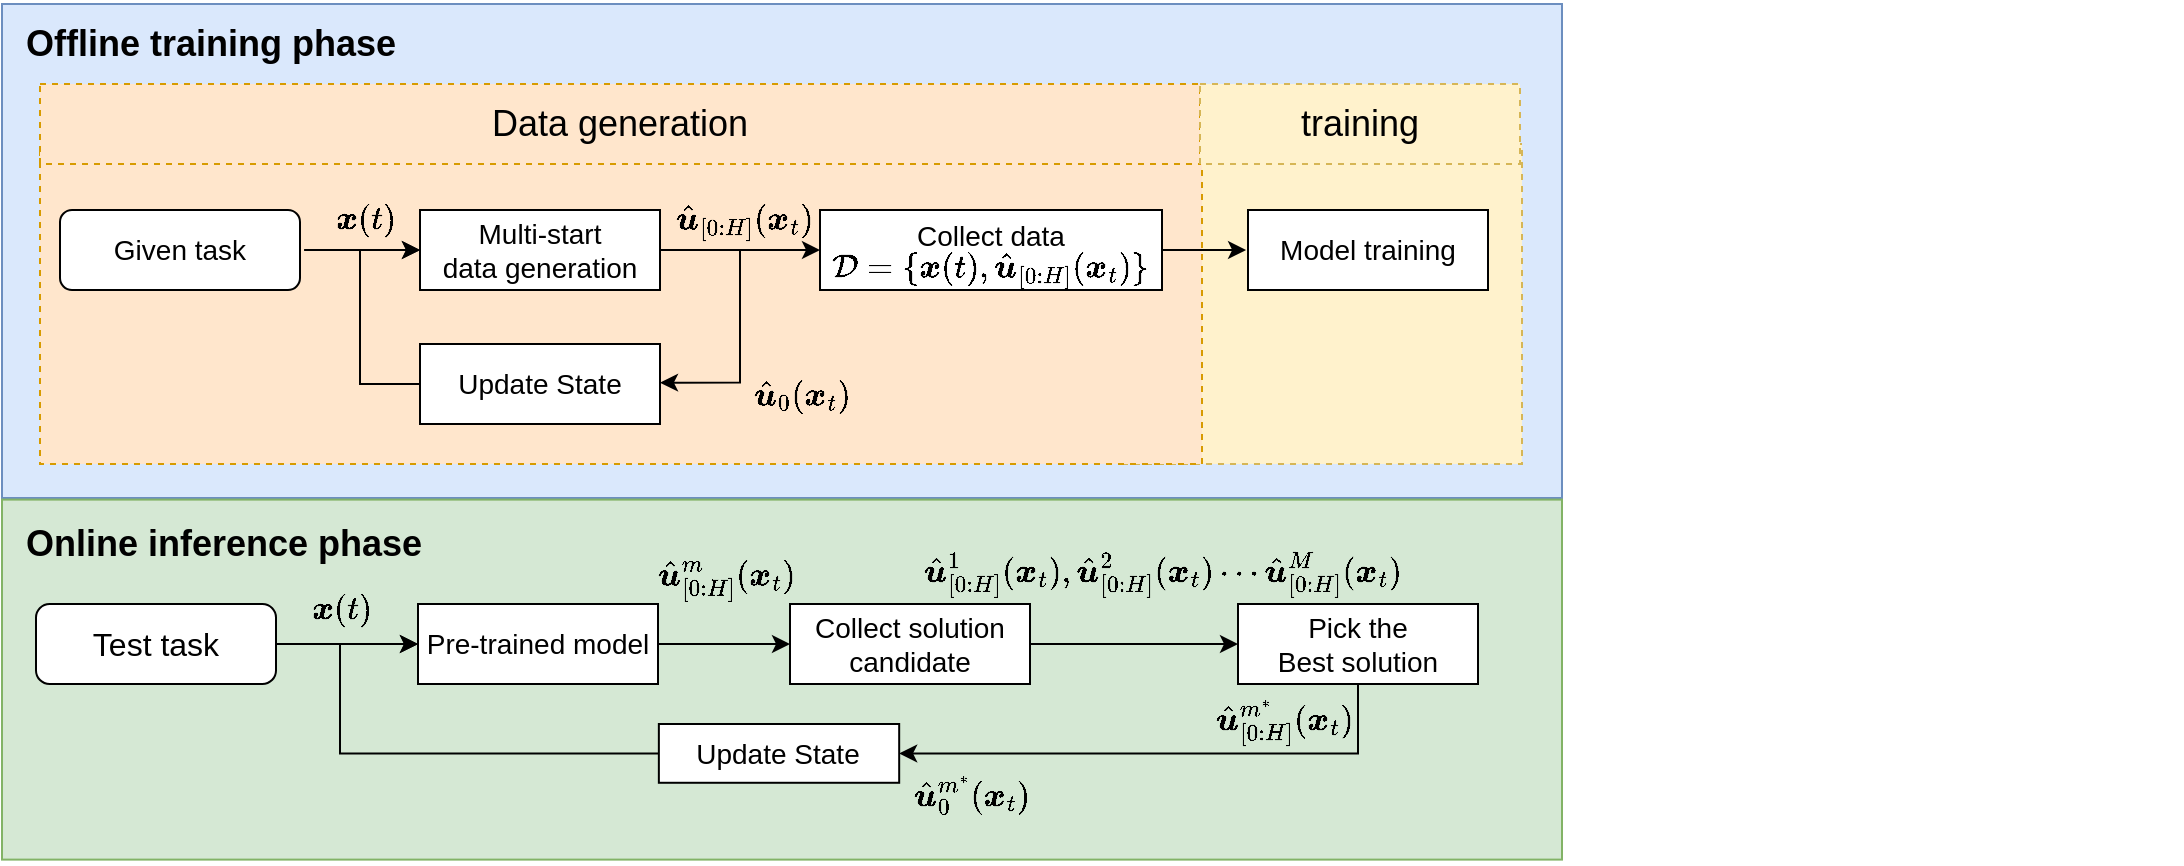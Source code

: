<mxfile version="24.9.1">
  <diagram name="Page-1" id="e3gkD7dYZ0ZkzzBCNV1E">
    <mxGraphModel dx="3115" dy="924" grid="1" gridSize="10" guides="1" tooltips="1" connect="1" arrows="1" fold="1" page="1" pageScale="1" pageWidth="827" pageHeight="1169" math="1" shadow="0">
      <root>
        <mxCell id="0" />
        <mxCell id="1" parent="0" />
        <mxCell id="9mTSWFHz8PvkYDLNYMSd-6" value="&lt;h2&gt;&lt;br&gt;&lt;/h2&gt;" style="rounded=0;whiteSpace=wrap;html=1;labelBackgroundColor=none;fillColor=#dae8fc;strokeColor=#6c8ebf;align=left;" parent="1" vertex="1">
          <mxGeometry x="-1410" y="150" width="780" height="247" as="geometry" />
        </mxCell>
        <mxCell id="9mTSWFHz8PvkYDLNYMSd-1" value="" style="group" parent="1" vertex="1" connectable="0">
          <mxGeometry x="-1410" y="400" width="1090" height="180" as="geometry" />
        </mxCell>
        <mxCell id="9mTSWFHz8PvkYDLNYMSd-2" value="&lt;h2&gt;&lt;br&gt;&lt;/h2&gt;" style="rounded=0;whiteSpace=wrap;html=1;labelBackgroundColor=none;fillColor=#d5e8d4;strokeColor=#82b366;align=left;" parent="9mTSWFHz8PvkYDLNYMSd-1" vertex="1">
          <mxGeometry y="-2.2" width="780" height="180" as="geometry" />
        </mxCell>
        <mxCell id="9mTSWFHz8PvkYDLNYMSd-3" value="Online inference phase" style="text;align=left;verticalAlign=middle;resizable=0;points=[];autosize=1;strokeColor=none;fillColor=none;labelBackgroundColor=none;labelBorderColor=none;fontColor=default;fontStyle=1;fontSize=18;" parent="9mTSWFHz8PvkYDLNYMSd-1" vertex="1">
          <mxGeometry x="10.003" y="-2.2" width="210" height="40" as="geometry" />
        </mxCell>
        <mxCell id="9mTSWFHz8PvkYDLNYMSd-4" value="&lt;font style=&quot;font-size: 14px;&quot;&gt;Update State&lt;/font&gt;" style="rounded=0;whiteSpace=wrap;html=1;labelBackgroundColor=none;glass=0;shadow=0;" parent="9mTSWFHz8PvkYDLNYMSd-1" vertex="1">
          <mxGeometry x="328.432" y="110.0" width="120.158" height="29.388" as="geometry" />
        </mxCell>
        <mxCell id="3uNPWDbjrMs0_n17cbbF-1" value="&lt;div style=&quot;&quot;&gt;&lt;font style=&quot;font-size: 14px;&quot;&gt;$$\boldsymbol&amp;nbsp;{x}(t)$$&lt;/font&gt;&lt;/div&gt;" style="text;html=1;align=center;verticalAlign=middle;resizable=0;points=[];autosize=1;strokeColor=none;fillColor=none;" parent="9mTSWFHz8PvkYDLNYMSd-1" vertex="1">
          <mxGeometry x="90" y="37.8" width="160" height="30" as="geometry" />
        </mxCell>
        <mxCell id="x7uKTYSFfNFCZc-IWXEO-1" value="&lt;div style=&quot;&quot;&gt;&lt;font style=&quot;font-size: 14px;&quot;&gt;$$\hat{\boldsymbol{u}}^m_{[0:H]}(\boldsymbol{x}_t)$$&lt;/font&gt;&lt;/div&gt;" style="text;html=1;align=center;verticalAlign=middle;resizable=0;points=[];autosize=1;strokeColor=none;fillColor=none;" vertex="1" parent="9mTSWFHz8PvkYDLNYMSd-1">
          <mxGeometry x="182" y="21.8" width="360" height="30" as="geometry" />
        </mxCell>
        <mxCell id="x7uKTYSFfNFCZc-IWXEO-2" value="&lt;div style=&quot;&quot;&gt;&lt;font style=&quot;font-size: 14px;&quot;&gt;$$\hat{\boldsymbol{u}}^1_{[0:H]}(\boldsymbol{x}_t),&amp;nbsp;\hat{\boldsymbol{u}}^2_{[0:H]}(\boldsymbol{x}_t)&amp;nbsp;\cdots&amp;nbsp;\hat{\boldsymbol{u}}^M_{[0:H]}(\boldsymbol{x}_t)$$&lt;/font&gt;&lt;/div&gt;" style="text;html=1;align=center;verticalAlign=middle;resizable=0;points=[];autosize=1;strokeColor=none;fillColor=none;" vertex="1" parent="9mTSWFHz8PvkYDLNYMSd-1">
          <mxGeometry x="80" y="20" width="1000" height="30" as="geometry" />
        </mxCell>
        <mxCell id="x7uKTYSFfNFCZc-IWXEO-3" value="&lt;div style=&quot;&quot;&gt;&lt;font style=&quot;font-size: 14px;&quot;&gt;$$\hat{\boldsymbol{u}}^{m^*}_{[0:H]}(\boldsymbol{x}_t)$$&lt;/font&gt;&lt;/div&gt;" style="text;html=1;align=center;verticalAlign=middle;resizable=0;points=[];autosize=1;strokeColor=none;fillColor=none;" vertex="1" parent="9mTSWFHz8PvkYDLNYMSd-1">
          <mxGeometry x="451" y="94" width="380" height="30" as="geometry" />
        </mxCell>
        <mxCell id="x7uKTYSFfNFCZc-IWXEO-5" value="&lt;div style=&quot;&quot;&gt;&lt;font style=&quot;font-size: 14px;&quot;&gt;$$\hat{\boldsymbol{u}}^{m^*}_{0}(\boldsymbol{x}_t)$$&lt;/font&gt;&lt;/div&gt;" style="text;html=1;align=center;verticalAlign=middle;resizable=0;points=[];autosize=1;strokeColor=none;fillColor=none;" vertex="1" parent="9mTSWFHz8PvkYDLNYMSd-1">
          <mxGeometry x="305" y="130" width="360" height="30" as="geometry" />
        </mxCell>
        <mxCell id="9mTSWFHz8PvkYDLNYMSd-10" style="edgeStyle=orthogonalEdgeStyle;rounded=0;orthogonalLoop=1;jettySize=auto;html=1;exitX=1;exitY=0.5;exitDx=0;exitDy=0;entryX=0;entryY=0.5;entryDx=0;entryDy=0;" parent="1" source="9mTSWFHz8PvkYDLNYMSd-11" target="9mTSWFHz8PvkYDLNYMSd-18" edge="1">
          <mxGeometry relative="1" as="geometry" />
        </mxCell>
        <mxCell id="9mTSWFHz8PvkYDLNYMSd-11" value="&lt;font style=&quot;font-size: 16px;&quot;&gt;Test task&lt;/font&gt;" style="rounded=1;whiteSpace=wrap;html=1;labelBackgroundColor=none;gradientColor=none;arcSize=17;" parent="1" vertex="1">
          <mxGeometry x="-1393" y="450" width="120" height="40" as="geometry" />
        </mxCell>
        <mxCell id="9mTSWFHz8PvkYDLNYMSd-17" style="edgeStyle=orthogonalEdgeStyle;rounded=0;orthogonalLoop=1;jettySize=auto;html=1;exitX=1;exitY=0.5;exitDx=0;exitDy=0;entryX=0;entryY=0.5;entryDx=0;entryDy=0;" parent="1" source="9mTSWFHz8PvkYDLNYMSd-18" target="9mTSWFHz8PvkYDLNYMSd-20" edge="1">
          <mxGeometry relative="1" as="geometry" />
        </mxCell>
        <mxCell id="9mTSWFHz8PvkYDLNYMSd-18" value="&lt;font style=&quot;font-size: 14px;&quot;&gt;Pre-trained model&lt;/font&gt;" style="rounded=0;whiteSpace=wrap;html=1;labelBackgroundColor=none;" parent="1" vertex="1">
          <mxGeometry x="-1202" y="450" width="120" height="40" as="geometry" />
        </mxCell>
        <mxCell id="9mTSWFHz8PvkYDLNYMSd-19" style="edgeStyle=orthogonalEdgeStyle;rounded=0;orthogonalLoop=1;jettySize=auto;html=1;exitX=1;exitY=0.5;exitDx=0;exitDy=0;" parent="1" source="9mTSWFHz8PvkYDLNYMSd-20" target="9mTSWFHz8PvkYDLNYMSd-22" edge="1">
          <mxGeometry relative="1" as="geometry" />
        </mxCell>
        <mxCell id="9mTSWFHz8PvkYDLNYMSd-20" value="&lt;font style=&quot;font-size: 14px;&quot;&gt;Collect solution candidate&lt;/font&gt;" style="rounded=0;whiteSpace=wrap;html=1;labelBackgroundColor=none;" parent="1" vertex="1">
          <mxGeometry x="-1016" y="450" width="120" height="40" as="geometry" />
        </mxCell>
        <mxCell id="9mTSWFHz8PvkYDLNYMSd-21" style="edgeStyle=orthogonalEdgeStyle;rounded=0;orthogonalLoop=1;jettySize=auto;html=1;exitX=0.5;exitY=1;exitDx=0;exitDy=0;entryX=1;entryY=0.5;entryDx=0;entryDy=0;" parent="1" source="9mTSWFHz8PvkYDLNYMSd-22" target="9mTSWFHz8PvkYDLNYMSd-4" edge="1">
          <mxGeometry relative="1" as="geometry" />
        </mxCell>
        <mxCell id="9mTSWFHz8PvkYDLNYMSd-22" value="&lt;font style=&quot;font-size: 14px;&quot;&gt;Pick the &lt;br&gt;Best solution&lt;/font&gt;" style="rounded=0;whiteSpace=wrap;html=1;labelBackgroundColor=none;" parent="1" vertex="1">
          <mxGeometry x="-792" y="450" width="120" height="40" as="geometry" />
        </mxCell>
        <mxCell id="9mTSWFHz8PvkYDLNYMSd-38" style="edgeStyle=orthogonalEdgeStyle;rounded=0;orthogonalLoop=1;jettySize=auto;html=1;exitX=0;exitY=0.5;exitDx=0;exitDy=0;entryX=0;entryY=0.5;entryDx=0;entryDy=0;" parent="1" source="9mTSWFHz8PvkYDLNYMSd-4" target="9mTSWFHz8PvkYDLNYMSd-18" edge="1">
          <mxGeometry relative="1" as="geometry">
            <Array as="points">
              <mxPoint x="-1241" y="525" />
              <mxPoint x="-1241" y="470" />
            </Array>
          </mxGeometry>
        </mxCell>
        <mxCell id="9mTSWFHz8PvkYDLNYMSd-8" value="" style="rounded=0;whiteSpace=wrap;html=1;labelBackgroundColor=none;dashed=1;fillColor=#fff2cc;strokeColor=#d6b656;" parent="1" vertex="1">
          <mxGeometry x="-851" y="220" width="201" height="160" as="geometry" />
        </mxCell>
        <mxCell id="9mTSWFHz8PvkYDLNYMSd-9" value="" style="rounded=0;whiteSpace=wrap;html=1;labelBackgroundColor=none;dashed=1;fillColor=#ffe6cc;strokeColor=#d79b00;" parent="1" vertex="1">
          <mxGeometry x="-1391" y="220" width="581" height="160" as="geometry" />
        </mxCell>
        <mxCell id="9mTSWFHz8PvkYDLNYMSd-12" value="&lt;font style=&quot;font-size: 14px;&quot;&gt;Given task&lt;/font&gt;" style="rounded=1;whiteSpace=wrap;html=1;labelBackgroundColor=none;" parent="1" vertex="1">
          <mxGeometry x="-1381" y="253" width="120" height="40" as="geometry" />
        </mxCell>
        <mxCell id="9mTSWFHz8PvkYDLNYMSd-13" value="&lt;font style=&quot;font-size: 14px;&quot;&gt;Multi-start &lt;br&gt;data generation&lt;/font&gt;" style="rounded=0;whiteSpace=wrap;html=1;labelBackgroundColor=none;" parent="1" vertex="1">
          <mxGeometry x="-1201" y="253" width="120" height="40" as="geometry" />
        </mxCell>
        <mxCell id="9mTSWFHz8PvkYDLNYMSd-14" value="&lt;font style=&quot;font-size: 14px;&quot;&gt;Update State&lt;/font&gt;" style="rounded=0;whiteSpace=wrap;html=1;labelBackgroundColor=none;" parent="1" vertex="1">
          <mxGeometry x="-1201" y="320" width="120" height="40" as="geometry" />
        </mxCell>
        <mxCell id="9mTSWFHz8PvkYDLNYMSd-15" value="&lt;font style=&quot;font-size: 14px;&quot;&gt;Collect data&lt;/font&gt;&lt;div&gt;&lt;br&gt;&lt;/div&gt;" style="rounded=0;whiteSpace=wrap;html=1;labelBackgroundColor=none;" parent="1" vertex="1">
          <mxGeometry x="-1001" y="253" width="171" height="40" as="geometry" />
        </mxCell>
        <mxCell id="9mTSWFHz8PvkYDLNYMSd-16" value="&lt;font style=&quot;font-size: 14px;&quot;&gt;Model training&lt;/font&gt;" style="rounded=0;whiteSpace=wrap;html=1;labelBackgroundColor=none;" parent="1" vertex="1">
          <mxGeometry x="-787" y="253" width="120" height="40" as="geometry" />
        </mxCell>
        <mxCell id="9mTSWFHz8PvkYDLNYMSd-23" value="" style="endArrow=classic;html=1;rounded=0;exitX=1.017;exitY=0.5;exitDx=0;exitDy=0;exitPerimeter=0;entryX=0;entryY=0.5;entryDx=0;entryDy=0;entryPerimeter=0;" parent="1" source="9mTSWFHz8PvkYDLNYMSd-12" target="9mTSWFHz8PvkYDLNYMSd-13" edge="1">
          <mxGeometry width="50" height="50" relative="1" as="geometry">
            <mxPoint x="-1261" y="303" as="sourcePoint" />
            <mxPoint x="-1211" y="253" as="targetPoint" />
          </mxGeometry>
        </mxCell>
        <mxCell id="9mTSWFHz8PvkYDLNYMSd-24" value="" style="endArrow=classic;html=1;rounded=0;exitX=1;exitY=0.5;exitDx=0;exitDy=0;exitPerimeter=0;entryX=0;entryY=0.5;entryDx=0;entryDy=0;entryPerimeter=0;" parent="1" source="9mTSWFHz8PvkYDLNYMSd-13" target="9mTSWFHz8PvkYDLNYMSd-15" edge="1">
          <mxGeometry width="50" height="50" relative="1" as="geometry">
            <mxPoint x="-1121" y="393" as="sourcePoint" />
            <mxPoint x="-1021" y="273" as="targetPoint" />
          </mxGeometry>
        </mxCell>
        <mxCell id="9mTSWFHz8PvkYDLNYMSd-25" value="&lt;div style=&quot;&quot;&gt;&lt;font style=&quot;font-size: 14px;&quot;&gt;$$\boldsymbol&amp;nbsp;{x}(t)$$&lt;/font&gt;&lt;/div&gt;" style="text;html=1;align=center;verticalAlign=middle;resizable=0;points=[];autosize=1;strokeColor=none;fillColor=none;" parent="1" vertex="1">
          <mxGeometry x="-1308" y="243" width="160" height="30" as="geometry" />
        </mxCell>
        <mxCell id="9mTSWFHz8PvkYDLNYMSd-27" value="" style="endArrow=classic;html=1;rounded=0;exitX=1;exitY=0.5;exitDx=0;exitDy=0;exitPerimeter=0;edgeStyle=orthogonalEdgeStyle;entryX=1;entryY=0.483;entryDx=0;entryDy=0;entryPerimeter=0;" parent="1" source="9mTSWFHz8PvkYDLNYMSd-13" target="9mTSWFHz8PvkYDLNYMSd-14" edge="1">
          <mxGeometry width="50" height="50" relative="1" as="geometry">
            <mxPoint x="-871" y="493" as="sourcePoint" />
            <mxPoint x="-821" y="443" as="targetPoint" />
            <Array as="points">
              <mxPoint x="-1041" y="273" />
              <mxPoint x="-1041" y="339" />
            </Array>
          </mxGeometry>
        </mxCell>
        <mxCell id="9mTSWFHz8PvkYDLNYMSd-28" value="" style="endArrow=classic;html=1;rounded=0;exitX=0;exitY=0.5;exitDx=0;exitDy=0;exitPerimeter=0;edgeStyle=orthogonalEdgeStyle;entryX=0;entryY=0.5;entryDx=0;entryDy=0;entryPerimeter=0;" parent="1" source="9mTSWFHz8PvkYDLNYMSd-14" target="9mTSWFHz8PvkYDLNYMSd-13" edge="1">
          <mxGeometry width="50" height="50" relative="1" as="geometry">
            <mxPoint x="-871" y="493" as="sourcePoint" />
            <mxPoint x="-1231" y="303" as="targetPoint" />
            <Array as="points">
              <mxPoint x="-1231" y="340" />
              <mxPoint x="-1231" y="273" />
            </Array>
          </mxGeometry>
        </mxCell>
        <mxCell id="9mTSWFHz8PvkYDLNYMSd-29" value="" style="endArrow=classic;html=1;rounded=0;exitX=1;exitY=0.5;exitDx=0;exitDy=0;exitPerimeter=0;entryX=-0.008;entryY=0.5;entryDx=0;entryDy=0;entryPerimeter=0;" parent="1" source="9mTSWFHz8PvkYDLNYMSd-15" target="9mTSWFHz8PvkYDLNYMSd-16" edge="1">
          <mxGeometry width="50" height="50" relative="1" as="geometry">
            <mxPoint x="-831" y="323" as="sourcePoint" />
            <mxPoint x="-781" y="273" as="targetPoint" />
          </mxGeometry>
        </mxCell>
        <mxCell id="9mTSWFHz8PvkYDLNYMSd-30" value="" style="group" parent="1" vertex="1" connectable="0">
          <mxGeometry x="-1391" y="180" width="740" height="210.0" as="geometry" />
        </mxCell>
        <mxCell id="9mTSWFHz8PvkYDLNYMSd-31" value="&lt;font style=&quot;font-size: 18px;&quot;&gt;Data generation&lt;/font&gt;" style="rounded=0;whiteSpace=wrap;html=1;labelBackgroundColor=none;dashed=1;fillColor=#ffe6cc;strokeColor=#d79b00;" parent="9mTSWFHz8PvkYDLNYMSd-30" vertex="1">
          <mxGeometry y="10" width="580" height="40" as="geometry" />
        </mxCell>
        <mxCell id="9mTSWFHz8PvkYDLNYMSd-32" value="&lt;font style=&quot;font-size: 18px;&quot;&gt;training&lt;/font&gt;" style="rounded=0;whiteSpace=wrap;html=1;labelBackgroundColor=none;dashed=1;fillColor=#fff2cc;strokeColor=#d6b656;" parent="9mTSWFHz8PvkYDLNYMSd-30" vertex="1">
          <mxGeometry x="580" y="10" width="160" height="40" as="geometry" />
        </mxCell>
        <mxCell id="9mTSWFHz8PvkYDLNYMSd-26" value="&lt;div style=&quot;&quot;&gt;&lt;font style=&quot;font-size: 14px;&quot;&gt;$$\hat{\boldsymbol{u}}_{[0:H]}(\boldsymbol{x}_t)$$&lt;/font&gt;&lt;/div&gt;" style="text;html=1;align=center;verticalAlign=middle;resizable=0;points=[];autosize=1;strokeColor=none;fillColor=none;" parent="9mTSWFHz8PvkYDLNYMSd-30" vertex="1">
          <mxGeometry x="182" y="63" width="340" height="30" as="geometry" />
        </mxCell>
        <mxCell id="9mTSWFHz8PvkYDLNYMSd-33" value="&lt;span style=&quot;text-wrap-style: initial;&quot;&gt;&lt;font style=&quot;font-size: 14px;&quot;&gt;$$\mathcal{D}=\{\boldsymbol{x}(t), \hat{\boldsymbol{u}}_{[0:H]}(\boldsymbol{x}_t)&amp;nbsp;\}$$&lt;/font&gt;&lt;/span&gt;" style="text;html=1;align=center;verticalAlign=middle;resizable=0;points=[];autosize=1;strokeColor=none;fillColor=none;" parent="9mTSWFHz8PvkYDLNYMSd-30" vertex="1">
          <mxGeometry x="200" y="87" width="550" height="30" as="geometry" />
        </mxCell>
        <mxCell id="tGmIHbTgJq2UJD_eWNQQ-1" value="&lt;div style=&quot;&quot;&gt;&lt;font style=&quot;font-size: 14px;&quot;&gt;$$\hat{\boldsymbol{u}}_{0}(\boldsymbol{x}_t)$$&lt;/font&gt;&lt;/div&gt;" style="text;html=1;align=center;verticalAlign=middle;resizable=0;points=[];autosize=1;strokeColor=none;fillColor=none;" parent="9mTSWFHz8PvkYDLNYMSd-30" vertex="1">
          <mxGeometry x="221" y="150" width="320" height="30" as="geometry" />
        </mxCell>
        <mxCell id="CE3NK2xdvEw9m7_OeaKo-3" value="Offline training phase" style="text;align=left;verticalAlign=middle;resizable=0;points=[];autosize=1;strokeColor=none;fillColor=none;labelBackgroundColor=none;labelBorderColor=none;fontColor=default;fontStyle=1;fontSize=18;" parent="1" vertex="1">
          <mxGeometry x="-1399.997" y="148" width="190" height="40" as="geometry" />
        </mxCell>
      </root>
    </mxGraphModel>
  </diagram>
</mxfile>
